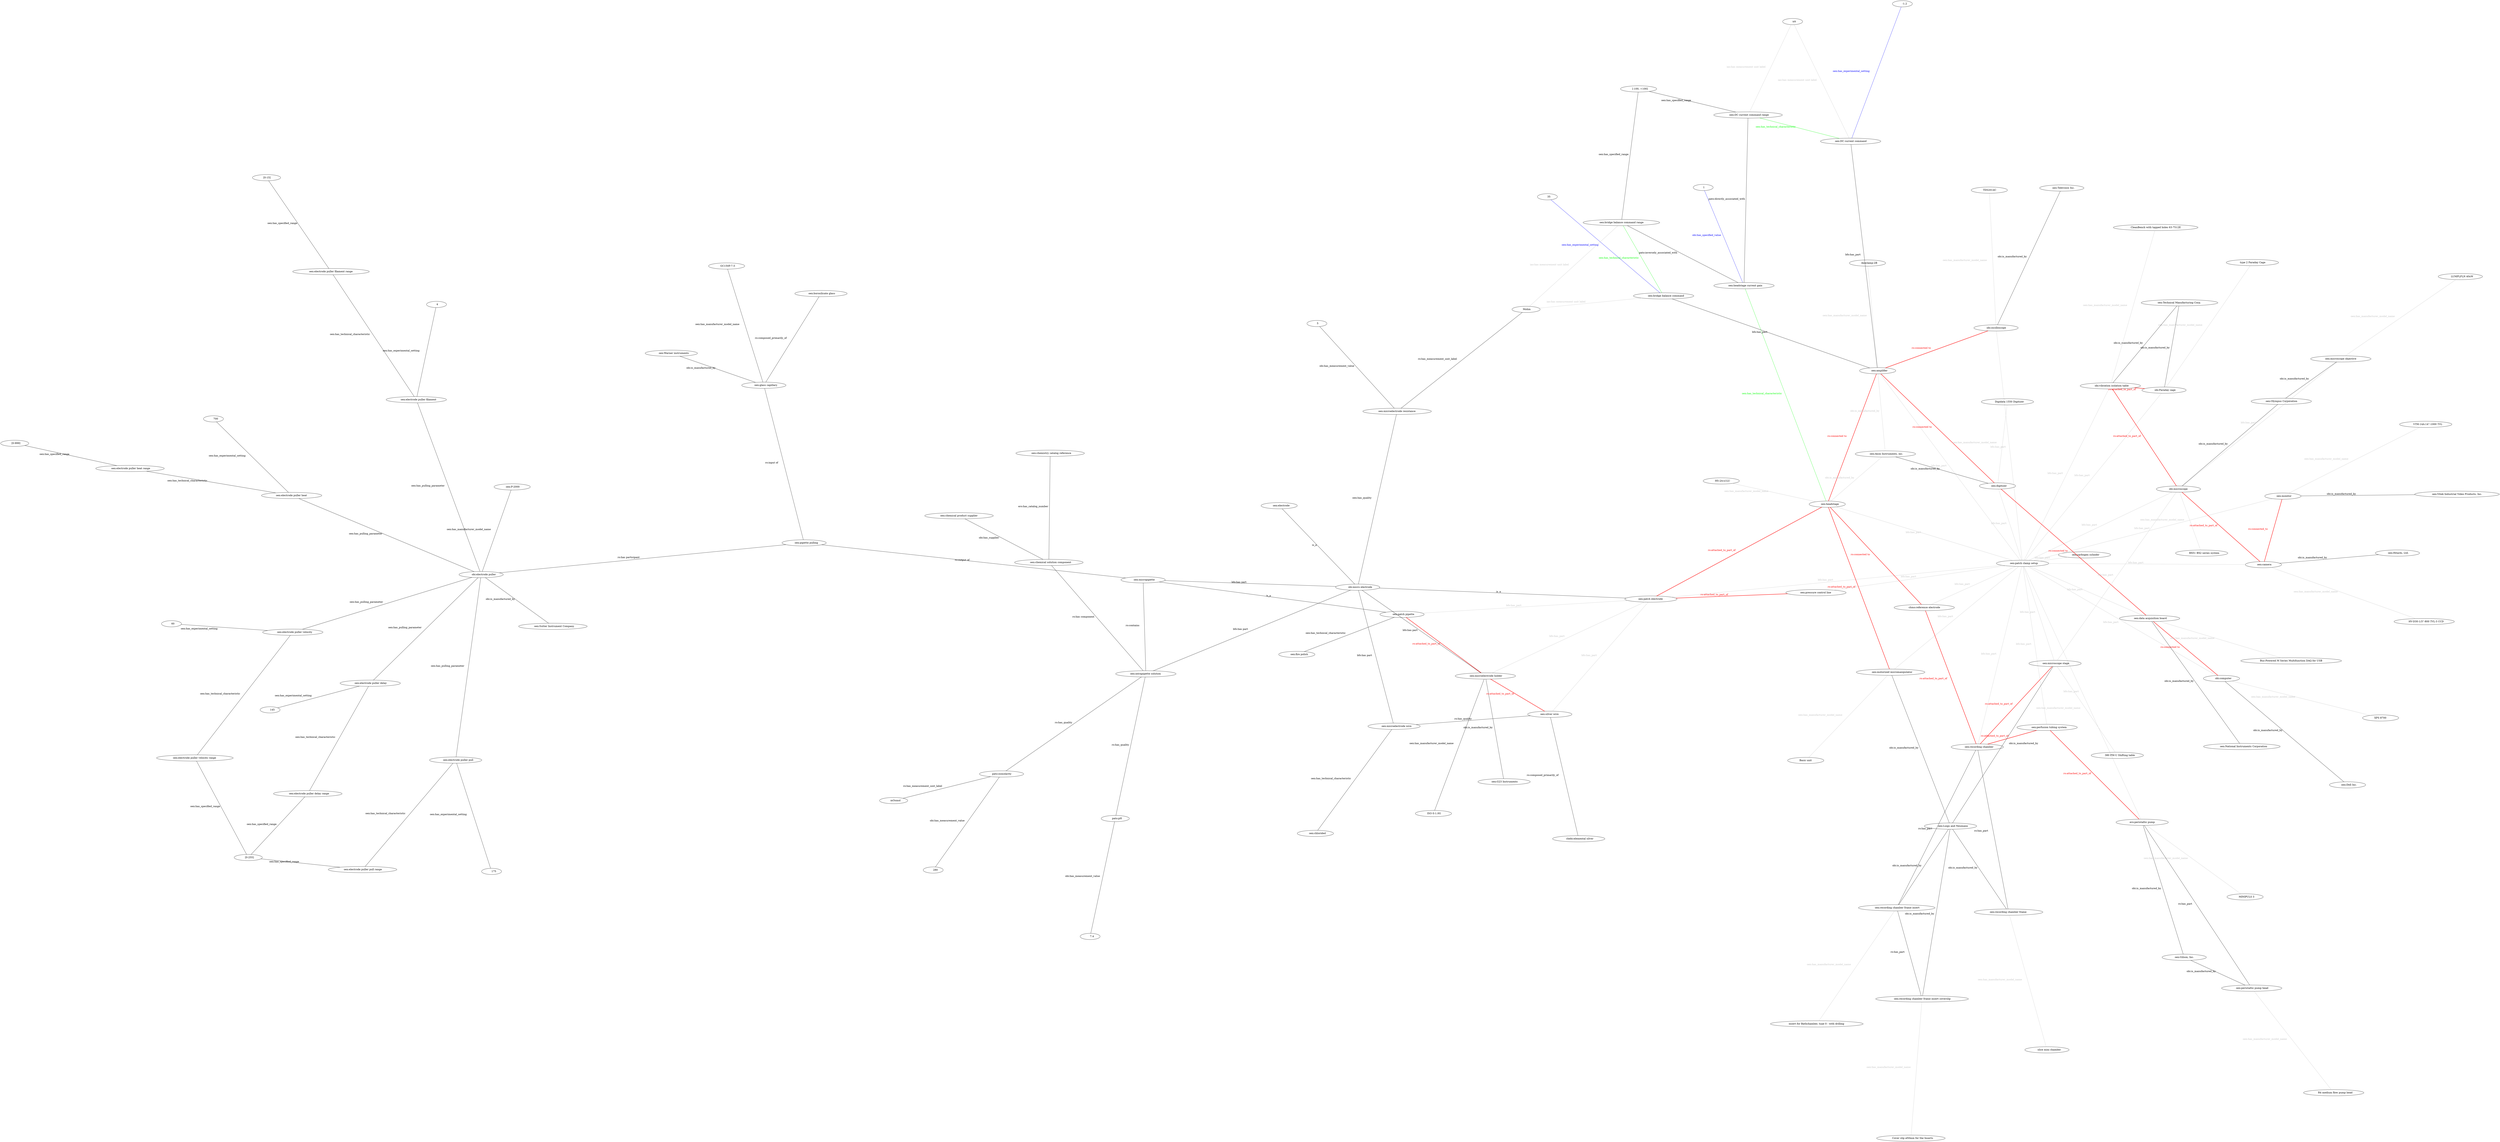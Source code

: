 graph "test" {layout = "sfdp";overlap = "scale";overlap_scaling = 2;"	oen:patch clamp setup	"	--	"	obi:Faraday cage	"	[label=	"	bfo:has_part	"	color=	"#c4c4c4"	fontcolor=	"#c4c4c4"	]	;"	oen:patch clamp setup	"	--	"	ero:peristaltic pump	"	[label=	"	bfo:has_part	"	color=	"#c4c4c4"	fontcolor=	"#c4c4c4"	]	;"	oen:patch clamp setup	"	--	"	oen:carbogen cylinder	"	[label=	"	bfo:has_part	"	color=	"#c4c4c4"	fontcolor=	"#c4c4c4"	]	;"	oen:patch clamp setup	"	--	"	obi:vibration isolation table	"	[label=	"	bfo:has_part	"	color=	"#c4c4c4"	fontcolor=	"#c4c4c4"	]	;"	oen:patch clamp setup	"	--	"	obi:microscope	"	[label=	"	bfo:has_part	"	color=	"#c4c4c4"	fontcolor=	"#c4c4c4"	]	;"	oen:patch clamp setup	"	--	"	oen:camera	"	[label=	"	bfo:has_part	"	color=	"#c4c4c4"	fontcolor=	"#c4c4c4"	]	;"	oen:patch clamp setup	"	--	"	oen:monitor	"	[label=	"	bfo:has_part	"	color=	"#c4c4c4"	fontcolor=	"#c4c4c4"	]	;"	oen:patch clamp setup	"	--	"	oen:patch electrode	"	[label=	"	bfo:has_part	"	color=	"#c4c4c4"	fontcolor=	"#c4c4c4"	]	;"	oen:patch clamp setup	"	--	"	oen:pressure control line	"	[label=	"	bfo:has_part	"	color=	"#c4c4c4"	fontcolor=	"#c4c4c4"	]	;"	oen:patch clamp setup	"	--	"	oen:motorized micromanipulator	"	[label=	"	bfo:has_part	"	color=	"#c4c4c4"	fontcolor=	"#c4c4c4"	]	;"	oen:patch clamp setup	"	--	"	oen:recording chamber	"	[label=	"	bfo:has_part	"	color=	"#c4c4c4"	fontcolor=	"#c4c4c4"	]	;"	oen:patch clamp setup	"	--	"	oen:headstage	"	[label=	"	bfo:has_part	"	color=	"#c4c4c4"	fontcolor=	"#c4c4c4"	]	;"	oen:patch clamp setup	"	--	"	chmo:reference electrode	"	[label=	"	bfo:has_part	"	color=	"#c4c4c4"	fontcolor=	"#c4c4c4"	]	;"	oen:patch clamp setup	"	--	"	oen:amplifier	"	[label=	"	bfo:has_part	"	color=	"#c4c4c4"	fontcolor=	"#c4c4c4"	]	;"	oen:patch clamp setup	"	--	"	obi:oscilloscope	"	[label=	"	bfo:has_part	"	color=	"#c4c4c4"	fontcolor=	"#c4c4c4"	]	;"	oen:patch clamp setup	"	--	"	oen:data acquisition board	"	[label=	"	bfo:has_part	"	color=	"#c4c4c4"	fontcolor=	"#c4c4c4"	]	;"	oen:patch clamp setup	"	--	"	oen:digitizer	"	[label=	"	bfo:has_part	"	color=	"#c4c4c4"	fontcolor=	"#c4c4c4"	]	;"	oen:patch clamp setup	"	--	"	oen:perfusion tubing system	"	[label=	"	bfo:has_part	"	color=	"#c4c4c4"	fontcolor=	"#c4c4c4"	]	;"	oen:patch clamp setup	"	--	"	oen:microscope stage	"	[label=	"	bfo:has_part	"	color=	"#c4c4c4"	fontcolor=	"#c4c4c4"	]	;"	oen:patch clamp setup	"	--	"	obi:computer	"	[label=	"	bfo:has_part	"	color=	"#c4c4c4"	fontcolor=	"#c4c4c4"	]	;"	oen:patch electrode	"	--	"	oen:headstage	"	[label=	"	ro:attached_to_part_of	"	color=red fontcolor=red style=bold ] ;"	chmo:reference electrode	"	--	"	oen:headstage	"	[label=	"	ro:connected to	"	color=red fontcolor=red style=bold ] ;"	oen:headstage	"	--	"	oen:amplifier	"	[label=	"	ro:connected to	"	color=red fontcolor=red style=bold ] ;"	oen:amplifier	"	--	"	obi:oscilloscope	"	[label=	"	ro:connected to	"	color=red fontcolor=red style=bold ] ;"	oen:amplifier	"	--	"	oen:digitizer	"	[label=	"	ro:connected to	"	color=red fontcolor=red style=bold ] ;"	oen:digitizer	"	--	"	oen:data acquisition board	"	[label=	"	ro:connected to	"	color=red fontcolor=red style=bold ] ;"	oen:data acquisition board	"	--	"	obi:computer	"	[label=	"	ro:connected to	"	color=red fontcolor=red style=bold ] ;"	oen:camera	"	--	"	obi:microscope	"	[label=	"	ro:attached_to_part_of	"	color=red fontcolor=red style=bold ] ;"	oen:camera	"	--	"	oen:monitor	"	[label=	"	ro:connected_to	"	color=red fontcolor=red style=bold ] ;"	oen:headstage	"	--	"	oen:motorized micromanipulator	"	[label=	"	ro:attached_to_part_of	"	color=red fontcolor=red style=bold ] ;"	oen:pressure control line	"	--	"	oen:patch electrode	"	[label=	"	ro:attached_to_part_of	"	color=red fontcolor=red style=bold ] ;"	obi:Faraday cage	"	--	"	obi:vibration isolation table	"	[label=	"	ro:attached_to_part_of	"	color=red fontcolor=red style=bold ] ;"	oen:patch electrode	"	--	"	oen:microelectrode holder	"	[label=	"	bfo:has_part	"	color=	"#c4c4c4"	fontcolor=	"#c4c4c4"	]	;"	oen:patch electrode	"	--	"	oen:patch pipette	"	[label=	"	bfo:has_part	"	color=	"#c4c4c4"	fontcolor=	"#c4c4c4"	]	;"	oen:patch electrode	"	--	"	oen:silver wire	"	[label=	"	bfo:has_part	"	color=	"#c4c4c4"	fontcolor=	"#c4c4c4"	]	;"	oen:patch pipette	"	--	"	oen:microelectrode holder	"	[label=	"	ro:attached_to_part_of	"	color=red fontcolor=red style=bold ] ;"	oen:silver wire	"	--	"	oen:microelectrode holder	"	[label=	"	ro:attached_to_part_of	"	color=red fontcolor=red style=bold ] ;"	oen:perfusion tubing system	"	--	"	ero:peristaltic pump	"	[label=	"	ro:attached_to_part_of	"	color=red fontcolor=red style=bold ] ;"	oen:perfusion tubing system	"	--	"	oen:recording chamber	"	[label=	"	ro:attached_to_part_of	"	color=red fontcolor=red style=bold ] ;"	oen:microscope stage	"	--	"	oen:recording chamber	"	[label=	"	ro:attached_to_part_of	"	color=red fontcolor=red style=bold ] ;"	oen:microscope stage	"	--	"	obi:microscope	"	[label=	"	bfo:has_part	"	color=	"#c4c4c4"	fontcolor=	"#c4c4c4"	]	;"	obi:microscope	"	--	"	obi:vibration isolation table	"	[label=	"	ro:attached_to_part_of	"	color=red fontcolor=red style=bold ] ;"	chmo:reference electrode	"	--	"	oen:recording chamber	"	[label=	"	ro:attached_to_part_of	"	color=red fontcolor=red style=bold ] ;"	ero:peristaltic pump	"	--	"	oen:Gilson, Inc.	"	[label=	"	obi:is_manufactured_by	" 	color="#000000" fontcolor="#000000"]	;"	oen:recording chamber frame	"	--	"	oen:Luigs and Neumann	"	[label=	"	obi:is_manufactured_by	" 	color="#000000" fontcolor="#000000"]	;"	oen:recording chamber frame insert	"	--	"	oen:Luigs and Neumann	"	[label=	"	obi:is_manufactured_by	" 	color="#000000" fontcolor="#000000"]	;"	oen:microscope stage	"	--	"	oen:Luigs and Neumann	"	[label=	"	obi:is_manufactured_by	" 	color="#000000" fontcolor="#000000"]	;"	obi:Faraday cage	"	--	"	oen:Technical Manufacturing Corp.	"	[label=	"	obi:is_manufactured_by	" 	color="#000000" fontcolor="#000000"]	;"	obi:vibration isolation table	"	--	"	oen:Technical Manufacturing Corp.	"	[label=	"	obi:is_manufactured_by	" 	color="#000000" fontcolor="#000000"]	;"	obi:microscope	"	--	"	oen:Olympus Corporation	"	[label=	"	obi:is_manufactured_by	" 	color="#000000" fontcolor="#000000"]	;"	obi:microscope	"	--	"	oen:microscope objective	"	[label=	"	bfo:has_part	"	color=	"#c4c4c4"	fontcolor=	"#c4c4c4"	]	;"	oen:microscope objective	"	--	"	oen:Olympus Corporation	"	[label=	"	obi:is_manufactured_by	" 	color="#000000" fontcolor="#000000"]	;"	oen:camera	"	--	"	oen:Hitachi, Ltd.	"	[label=	"	obi:is_manufactured_by	" 	color="#000000" fontcolor="#000000"]	;"	oen:monitor	"	--	"	oen:Vitek Industrial Video Products, Inc.	"	[label=	"	obi:is_manufactured_by	" 	color="#000000" fontcolor="#000000"]	;"	oen:motorized micromanipulator	"	--	"	oen:Luigs and Neumann	"	[label=	"	obi:is_manufactured_by	" 	color="#000000" fontcolor="#000000"]	;"	obi:oscilloscope	"	--	"	oen:Tektronix Inc.	"	[label=	"	obi:is_manufactured_by	" 	color="#000000" fontcolor="#000000"]	;"	oen:digitizer	"	--	"	oen:Axon Instruments, inc.	"	[label=	"	obi:is_manufactured_by	" 	color="#000000" fontcolor="#000000"]	;"	oen:data acquisition board	"	--	"	oen:National Instruments Corporation	"	[label=	"	obi:is_manufactured_by	" 	color="#000000" fontcolor="#000000"]	;"	obi:computer	"	--	"	oen:Dell Inc.	"	[label=	"	obi:is_manufactured_by	" 	color="#000000" fontcolor="#000000"]	;"	ero:peristaltic pump	"	--	"	MINIPULS 3	"	[label=	"	oen:has_manufacturer_model_name	" 	color="#c4c4c4" fontcolor="#c4c4c4"]	;"	oen:microscope stage	"	--	"	380 FM-U Shifting table	"	[label=	"	oen:has_manufacturer_model_name	" 	color="#c4c4c4" fontcolor="#c4c4c4"]	;"	obi:Faraday cage	"	--	"	type 2 Faraday Cage	"	[label=	"	oen:has_manufacturer_model_name	" 	color="#c4c4c4" fontcolor="#c4c4c4"]	;"	obi:vibration isolation table	"	--	"	CleanBench with tapped holes 63-7512E	"	[label=	"	oen:has_manufacturer_model_name	" 	color="#c4c4c4" fontcolor="#c4c4c4"]	;"	obi:microscope	"	--	"	BX51 BX2 series system	"	[label=	"	oen:has_manufacturer_model_name	" 	color="#c4c4c4" fontcolor="#c4c4c4"]	;"	oen:microscope objective	"	--	"	LUMPLFLN 40xW	"	[label=	"	oen:has_manufacturer_model_name	" 	color="#c4c4c4" fontcolor="#c4c4c4"]	;"	oen:camera	"	--	"	HV-D30-1/3''-800 TVL-3 CCD	"	[label=	"	oen:has_manufacturer_model_name	" 	color="#c4c4c4" fontcolor="#c4c4c4"]	;"	oen:monitor	"	--	"	VTM-14A-14''-1000 TVL	"	[label=	"	oen:has_manufacturer_model_name	" 	color="#c4c4c4" fontcolor="#c4c4c4"]	;"	oen:motorized micromanipulator	"	--	"	Basic unit	"	[label=	"	oen:has_manufacturer_model_name	" 	color="#c4c4c4" fontcolor="#c4c4c4"]	;"	obi:oscilloscope	"	--	"	TDS2014C	"	[label=	"	oen:has_manufacturer_model_name	" 	color="#c4c4c4" fontcolor="#c4c4c4"]	;"	oen:digitizer	"	--	"	Digidata 1550 Digitizer	"	[label=	"	oen:has_manufacturer_model_name	" 	color="#c4c4c4" fontcolor="#c4c4c4"]	;"	oen:data acquisition board	"	--	"	Bus-Powered M Series Multifunction DAQ for USB	"	[label=	"	oen:has_manufacturer_model_name	" 	color="#c4c4c4" fontcolor="#c4c4c4"]	;"	obi:computer	"	--	"	XPS 8700	"	[label=	"	oen:has_manufacturer_model_name	" 	color="#c4c4c4" fontcolor="#c4c4c4"]	;"	oen:recording chamber frame insert coverslip	"	--	"	oen:Luigs and Neumann	"	[label=	"	obi:is_manufactured_by	" 	color="#000000" fontcolor="#000000"]	;"	ero:peristaltic pump	"	--	"	oen:peristaltic pump head	"	[label=	"	ro:has_part	" 	color="#000000" fontcolor="#000000"]	;"	oen:peristaltic pump head	"	--	"	oen:Gilson, Inc.	"	[label=	"	obi:is_manufactured_by	" 	color="#000000" fontcolor="#000000"]	;"	oen:peristaltic pump head	"	--	"	R4 medium flow pump head	"	[label=	"	oen:has_manufacturer_model_name	" 	color="#c4c4c4" fontcolor="#c4c4c4"]	;"	oen:recording chamber	"	--	"	oen:recording chamber frame	"	[label=	"	ro:has_part	" 	color="#000000" fontcolor="#000000"]	;"	oen:recording chamber	"	--	"	oen:recording chamber frame insert	"	[label=	"	ro:has_part	" 	color="#000000" fontcolor="#000000"]	;"	oen:recording chamber frame insert	"	--	"	oen:recording chamber frame insert coverslip	"	[label=	"	ro:has_part	" 	color="#000000" fontcolor="#000000"]	;"	oen:recording chamber frame	"	--	"	slice mini chamber	"	[label=	"	oen:has_manufacturer_model_name	" 	color="#c4c4c4" fontcolor="#c4c4c4"]	;"	oen:recording chamber frame insert	"	--	"	insert for Bathchamber, type 0 - with drilling	"	[label=	"	oen:has_manufacturer_model_name	" 	color="#c4c4c4" fontcolor="#c4c4c4"]	;"	oen:recording chamber frame insert coverslip	"	--	"	Cover slip ø50mm for the Inserts	"	[label=	"	oen:has_manufacturer_model_name	" 	color="#c4c4c4" fontcolor="#c4c4c4"]	;"	oen:amplifier	"	--	"	oen:Axon Instruments, inc.	"	[label="	obi:is_manufactured_by	"	color=	"#c4c4c4"	fontcolor=	"#c4c4c4"	]	;"	oen:amplifier	"	--	"	Axoclamp-2B	"	[label="	oen:has_manufacturer_model_name	"	color=	"#c4c4c4"	fontcolor=	"#c4c4c4"	]	;"	oen:amplifier	"	--	"	oen:DC current command	"	[label="	bfo:has_part	"	color=	"#000000"	fontcolor=	"#000000"	]	;"	oen:DC current command	"	--	"	oen:DC current command range	"	[label="	oen:has_technical_characteristic	"	color=	"#00ff00"	fontcolor=	"#00ff00"	]	;"	oen:DC current command	"	--	"	nA	"	[label="	iao:has measurement unit label	"	color=	"#c4c4c4"	fontcolor=	"#c4c4c4"	]	;"	oen:DC current command range	"	--	"	[-100, +100]	"	[label="	oen:has_specified_range	"	color=	"#000000"	fontcolor=	"#000000"	]	;"	oen:DC current command range	"	--	"	oen:headstage current gain	"	[label="	pato:directly_associated_with	"	color=	"#000000"	fontcolor=	"#000000"	]	;"	oen:DC current command range	"	--	"	nA	"	[label="	iao:has measurement unit label	"	color=	"#c4c4c4"	fontcolor=	"#c4c4c4"	]	;"	oen:DC current command	"	--	"	-1.2	"	[label="	oen:has_experimental_setting	"	color=	"#0000ff"	fontcolor=	"#0000ff"	]	;"	oen:amplifier	"	--	"	oen:bridge balance command	"	[label="	bfo:has_part	"	color=	"#000000"	fontcolor=	"#000000"	]	;"	oen:bridge balance command	"	--	"	oen:bridge balance command range	"	[label="	oen:has_technical_characteristic	"	color=	"#00ff00"	fontcolor=	"#00ff00"	]	;"	oen:bridge balance command	"	--	"	Mohm	"	[label="	iao:has measurement unit label	"	color=	"#c4c4c4"	fontcolor=	"#c4c4c4"	]	;"	oen:bridge balance command range	"	--	"	[-100, +100]	"	[label="	oen:has_specified_range	"	color=	"#000000"	fontcolor=	"#000000"	]	;"	oen:bridge balance command range	"	--	"	oen:headstage current gain	"	[label="	pato:inversely_associated_with	"	color=	"#000000"	fontcolor=	"#000000"	]	;"	oen:bridge balance command range	"	--	"	Mohm	"	[label="	iao:has measurement unit label	"	color=	"#c4c4c4"	fontcolor=	"#c4c4c4"	]	;"	oen:bridge balance command	"	--	"	35	"	[label="	oen:has_experimental_setting	"	color=	"#0000ff"	fontcolor=	"#0000ff"	]	;"	oen:headstage	"	--	"	oen:Axon Instruments, inc.	"	[label="	obi:is_manufactured_by	"	color=	"#c4c4c4"	fontcolor=	"#c4c4c4"	]	;"	oen:headstage	"	--	"	HS-2A-x1LU	"	[label="	oen:has_manufacturer_model_name	"	color=	"#c4c4c4"	fontcolor=	"#c4c4c4"	]	;"	oen:headstage	"	--	"	oen:headstage current gain	"	[label="	oen:has_technical_characteristic	"	color=	"#00ff00"	fontcolor=	"#00ff00"	]	;"	oen:headstage current gain	"	--	"	1	"	[label="	obi:has_specified_value	"	color=	"#0000ff"	fontcolor=	"#0000ff"	]	;"	oen:patch electrode	"	--	"	obi:micro electrode	"	[label=	"	is_a	"	]	;"	obi:micro electrode	"	--	"	oen:microelectrode wire	"	[label=	"	bfo:has part	"	]	;"	obi:micro electrode	"	--	"	oen:micropipette	"	[label=	"	bfo:has part	"	]	;"	obi:micro electrode	"	--	"	oen:intrapipette solution	"	[label=	"	bfo:has part	"	]	;"	oen:micropipette	"	--	"	oen:intrapipette solution	"	[label=	"	ro:contains	"	]	;"	obi:micro electrode	"	--	"	oen:microelectrode holder	"	[label=	"	bfo:has part	"	]	;"	obi:micro electrode	"	--	"	oen:microelectrode resistance	"	[label=	"	oen:has_quality	"	]	;"	oen:microelectrode holder	"	--	"	oen:G23 Instruments	"	[label=	"	obi:is_manufactured_by	"	]	;"	oen:microelectrode holder	"	--	"	ISO-S-1.0G	"	[label=	"	oen:has_manufacturer_model_name	"	]	;"	oen:microelectrode resistance	"	--	"	5	"	[label=	"	obi:has_measurement_value	"	]	;"	oen:microelectrode resistance	"	--	"	Mohm	"	[label=	"	ro:has_measurement_unit_label	"	]	;"	oen:microelectrode wire	"	--	"	oen:silver wire	"	[label=	"	ro:has_quality	"	]	;"	oen:silver wire	"	--	"	chebi:elemental silver	"	[label=	"	ro:composed_primarily_of	"	]	;"	oen:microelectrode wire	"	--	"	oen:chlorided	"	[label=	"	oen:has_technical_characteristic	"	]	;"	obi:micro electrode	"	--	"	oen:electrode	"	[label=	"	is_a	"	]	;"	oen:patch pipette	"	--	"	oen:micropipette	"	[label=	"	is_a	"	]	;"	oen:intrapipette solution	"	--	"	oen:chemical solution component	"	[label=	"	ro:has component	"	]	;"	oen:chemical solution component	"	--	"	oen:chemical product supplier	"	[label=	"	obi:has_supplier	"	]	;"	oen:chemical solution component	"	--	"	oen:chemistry catalog reference	"	[label=	"	ero:has_catalog_number	"	]	;"	oen:intrapipette solution	"	--	"	pato:pH	"	[label=	"	ro:has_quality	"	]	;"	pato:pH	"	--	"	7.4	"	[label=	"	obi:has_measurement_value	"	]	;"	oen:intrapipette solution	"	--	"	pato:osmolarity	"	[label=	"	ro:has_quality	"	]	;"	pato:osmolarity	"	--	"	280	"	[label=	"	obi:has_measurement_value	"	]	;"	pato:osmolarity	"	--	"	mOsmol	"	[label=	"	ro:has_measurement_unit_label	"	]	;"	oen:patch pipette	"	--	"	oen:fire polish	"	[label=	"	oen:has_technical_characteristic	"	]	;"	oen:micropipette	"	--	"	oen:pipette pulling	"	[label=	"	ro:output of	"	]	;"	oen:glass capillary	"	--	"	oen:pipette pulling	"	[label=	"	ro:input of	"	]	;"	oen:glass capillary	"	--	"	oen:Warner instruments	"	[label=	"	obi:is_manufactured_by	"	]	;"	oen:glass capillary	"	--	"	GC150F-7.5	"	[label=	"	oen:has_manufacturer_model_name	"	]	;"	oen:glass capillary	"	--	"	oen:borosilicate glass	"	[label=	"	ro:composed_primarily_of	"	]	;"	oen:pipette pulling	"	--	"	obi:electrode puller	"	[label=	"	ro:has participant	"	]	;"	obi:electrode puller	"	--	"	oen:Sutter Instrument Company	"	[label=	"	obi:is_manufactured_by	"	]	;"	obi:electrode puller	"	--	"	oen:P-2000	"	[label=	"	oen:has_manufacturer_model_name	"	]	;"	obi:electrode puller	"	--	"	oen:electrode puller heat	"	[label=	"	oen:has_pulling_parameter	"	]	;"	obi:electrode puller	"	--	"	oen:electrode puller filament	"	[label=	"	oen:has_pulling_parameter	"	]	;"	obi:electrode puller	"	--	"	oen:electrode puller velocity	"	[label=	"	oen:has_pulling_parameter	"	]	;"	obi:electrode puller	"	--	"	oen:electrode puller delay	"	[label=	"	oen:has_pulling_parameter	"	]	;"	obi:electrode puller	"	--	"	oen:electrode puller pull	"	[label=	"	oen:has_pulling_parameter	"	]	;"	oen:electrode puller heat	"	--	"	oen:electrode puller heat range	"	[label=	"	oen:has_technical_characteristic	"	]	;"	oen:electrode puller filament	"	--	"	oen:electrode puller filament range	"	[label=	"	oen:has_technical_characteristic	"	]	;"	oen:electrode puller velocity	"	--	"	oen:electrode puller velocity range	"	[label=	"	oen:has_technical_characteristic	"	]	;"	oen:electrode puller delay	"	--	"	oen:electrode puller delay range	"	[label=	"	oen:has_technical_characteristic	"	]	;"	oen:electrode puller pull	"	--	"	oen:electrode puller pull range	"	[label=	"	oen:has_technical_characteristic	"	]	;"	oen:electrode puller heat range	"	--	"	[0-999]	"	[label=	"	oen:has_specified_range	"	]	;"	oen:electrode puller filament range	"	--	"	[0-15]	"	[label=	"	oen:has_specified_range	"	]	;"	oen:electrode puller velocity range	"	--	"	[0-255]	"	[label=	"	oen:has_specified_range	"	]	;"	oen:electrode puller delay range	"	--	"	[0-255]	"	[label=	"	oen:has_specified_range	"	]	;"	oen:electrode puller pull range	"	--	"	[0-255]	"	[label=	"	oen:has_specified_range	"	]	;"	oen:electrode puller heat	"	--	"	700	"	[label=	"	oen:has_experimental_setting	"	]	;"	oen:electrode puller filament	"	--	"	4	"	[label=	"	oen:has_experimental_setting	"	]	;"	oen:electrode puller velocity	"	--	"	60	"	[label=	"	oen:has_experimental_setting	"	]	;"	oen:electrode puller delay	"	--	"	145	"	[label=	"	oen:has_experimental_setting	"	]	;"	oen:electrode puller pull	"	--	"	175	"	[label=	"	oen:has_experimental_setting	"	]	;}